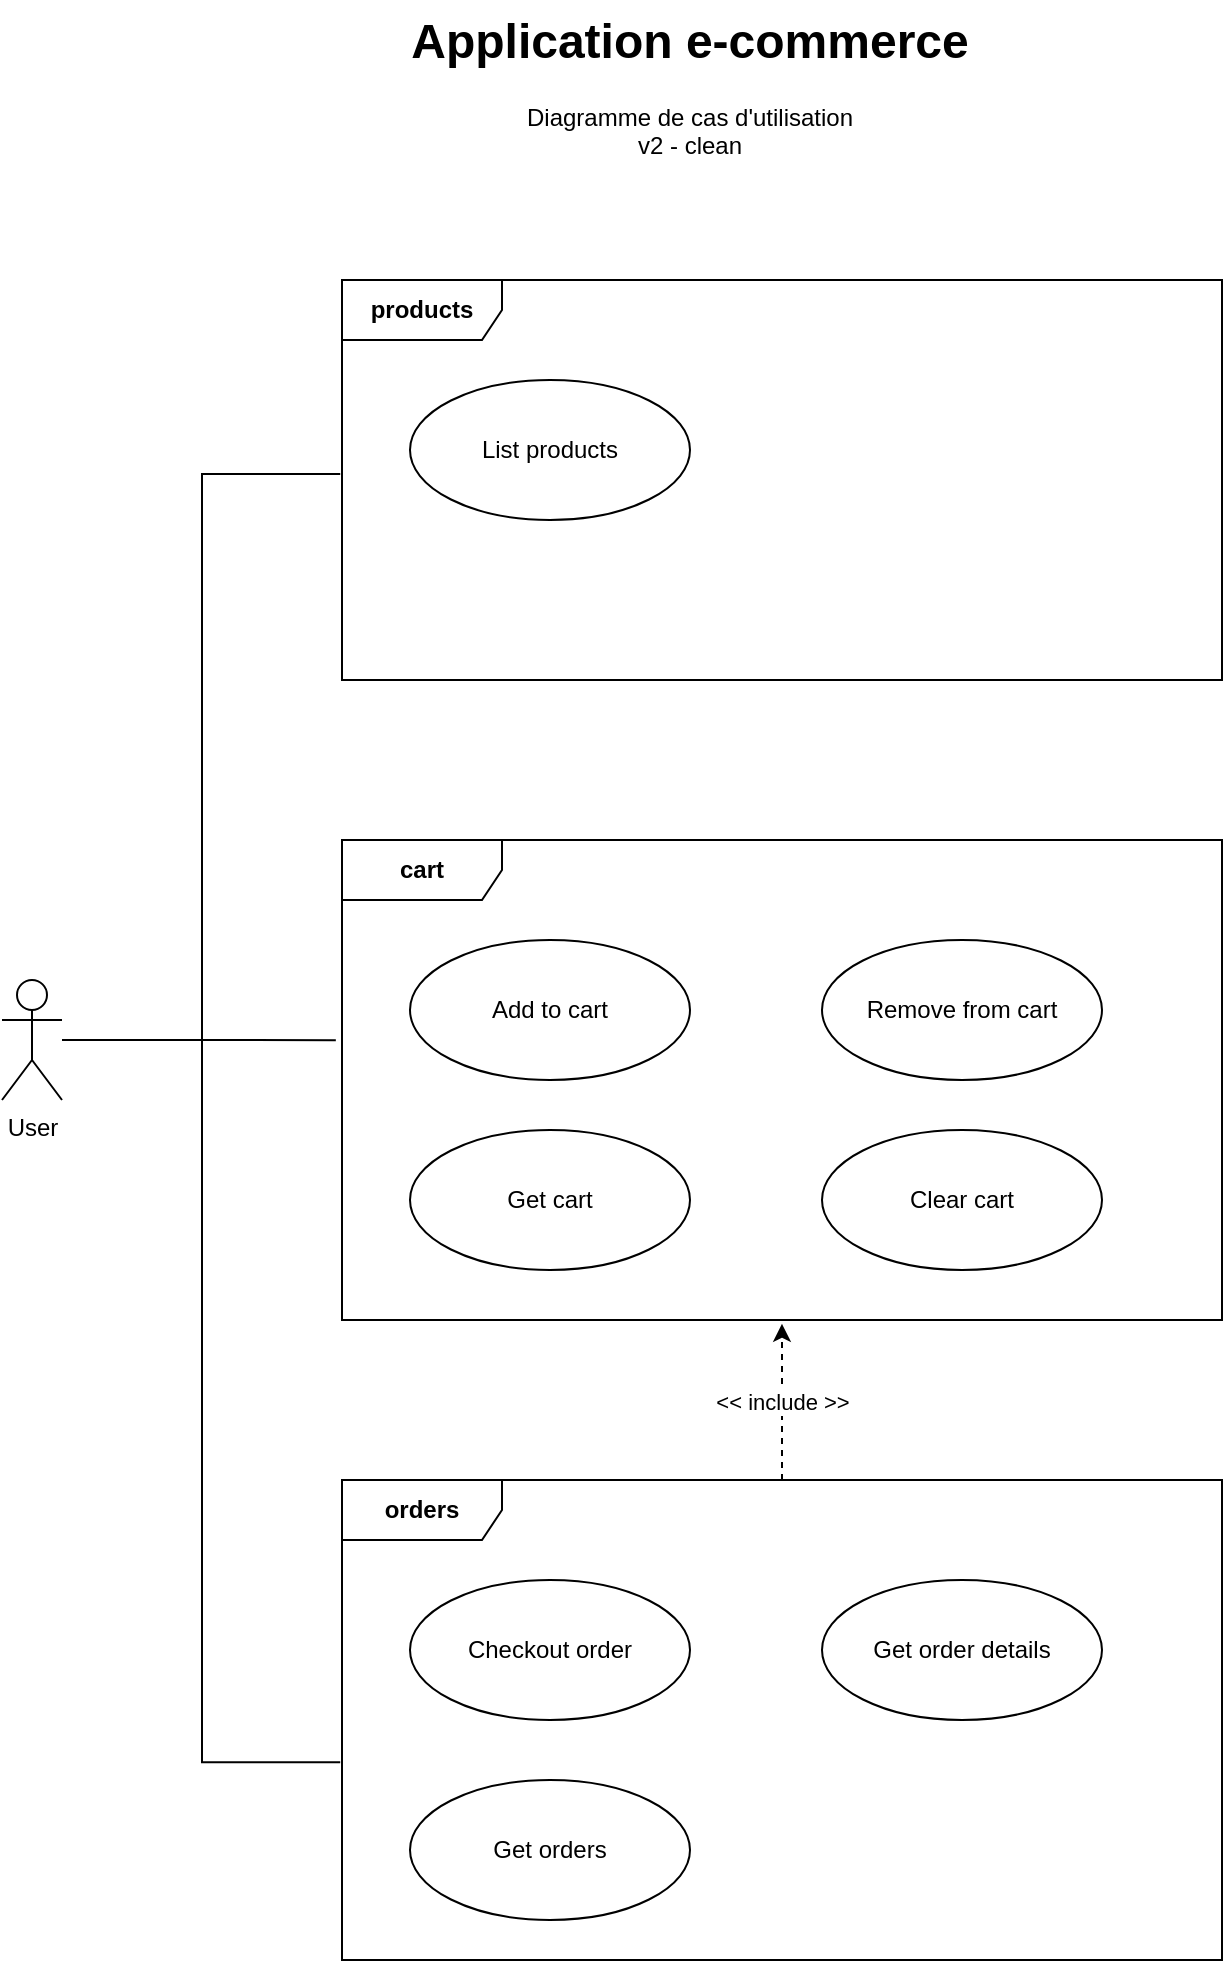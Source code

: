 <mxfile version="28.1.2">
  <diagram name="Page-1" id="e8_ZRab-alWl8BQBZMjT">
    <mxGraphModel dx="1298" dy="839" grid="1" gridSize="10" guides="1" tooltips="1" connect="1" arrows="1" fold="1" page="1" pageScale="1" pageWidth="827" pageHeight="1169" math="0" shadow="0">
      <root>
        <mxCell id="0" />
        <mxCell id="1" parent="0" />
        <mxCell id="Pu2UN6r3oj8S4vYEtYvr-1" value="&lt;h1 style=&quot;margin-top: 0px;&quot;&gt;Application e-commerce&lt;/h1&gt;&lt;p&gt;Diagramme de cas d&#39;utilisation&lt;br&gt;v2 - clean&lt;/p&gt;" style="text;html=1;whiteSpace=wrap;overflow=hidden;rounded=0;align=center;" vertex="1" parent="1">
          <mxGeometry x="266" y="20" width="296" height="100" as="geometry" />
        </mxCell>
        <mxCell id="Pu2UN6r3oj8S4vYEtYvr-2" value="User" style="shape=umlActor;verticalLabelPosition=bottom;verticalAlign=top;html=1;" vertex="1" parent="1">
          <mxGeometry x="70" y="510" width="30" height="60" as="geometry" />
        </mxCell>
        <mxCell id="Pu2UN6r3oj8S4vYEtYvr-3" value="&lt;b&gt;products&lt;/b&gt;" style="shape=umlFrame;whiteSpace=wrap;html=1;pointerEvents=0;width=80;height=30;" vertex="1" parent="1">
          <mxGeometry x="240" y="160" width="440" height="200" as="geometry" />
        </mxCell>
        <mxCell id="Pu2UN6r3oj8S4vYEtYvr-4" value="&lt;b&gt;cart&lt;/b&gt;" style="shape=umlFrame;whiteSpace=wrap;html=1;pointerEvents=0;width=80;height=30;" vertex="1" parent="1">
          <mxGeometry x="240" y="440" width="440" height="240" as="geometry" />
        </mxCell>
        <mxCell id="Pu2UN6r3oj8S4vYEtYvr-5" value="&lt;b&gt;orders&lt;/b&gt;" style="shape=umlFrame;whiteSpace=wrap;html=1;pointerEvents=0;width=80;height=30;" vertex="1" parent="1">
          <mxGeometry x="240" y="760" width="440" height="240" as="geometry" />
        </mxCell>
        <mxCell id="Pu2UN6r3oj8S4vYEtYvr-6" value="List products" style="ellipse;whiteSpace=wrap;html=1;" vertex="1" parent="1">
          <mxGeometry x="274" y="210" width="140" height="70" as="geometry" />
        </mxCell>
        <mxCell id="Pu2UN6r3oj8S4vYEtYvr-7" value="Add to cart" style="ellipse;whiteSpace=wrap;html=1;" vertex="1" parent="1">
          <mxGeometry x="274" y="490" width="140" height="70" as="geometry" />
        </mxCell>
        <mxCell id="Pu2UN6r3oj8S4vYEtYvr-8" value="Get cart" style="ellipse;whiteSpace=wrap;html=1;" vertex="1" parent="1">
          <mxGeometry x="274" y="585" width="140" height="70" as="geometry" />
        </mxCell>
        <mxCell id="Pu2UN6r3oj8S4vYEtYvr-9" value="Remove from cart" style="ellipse;whiteSpace=wrap;html=1;" vertex="1" parent="1">
          <mxGeometry x="480" y="490" width="140" height="70" as="geometry" />
        </mxCell>
        <mxCell id="Pu2UN6r3oj8S4vYEtYvr-10" value="Clear cart" style="ellipse;whiteSpace=wrap;html=1;" vertex="1" parent="1">
          <mxGeometry x="480" y="585" width="140" height="70" as="geometry" />
        </mxCell>
        <mxCell id="Pu2UN6r3oj8S4vYEtYvr-11" value="Checkout order" style="ellipse;whiteSpace=wrap;html=1;" vertex="1" parent="1">
          <mxGeometry x="274" y="810" width="140" height="70" as="geometry" />
        </mxCell>
        <mxCell id="Pu2UN6r3oj8S4vYEtYvr-12" value="Get orders" style="ellipse;whiteSpace=wrap;html=1;" vertex="1" parent="1">
          <mxGeometry x="274" y="910" width="140" height="70" as="geometry" />
        </mxCell>
        <mxCell id="Pu2UN6r3oj8S4vYEtYvr-13" value="Get order details" style="ellipse;whiteSpace=wrap;html=1;" vertex="1" parent="1">
          <mxGeometry x="480" y="810" width="140" height="70" as="geometry" />
        </mxCell>
        <mxCell id="Pu2UN6r3oj8S4vYEtYvr-14" style="edgeStyle=orthogonalEdgeStyle;rounded=0;orthogonalLoop=1;jettySize=auto;html=1;entryX=-0.002;entryY=0.485;entryDx=0;entryDy=0;entryPerimeter=0;endArrow=none;endFill=0;" edge="1" parent="1" source="Pu2UN6r3oj8S4vYEtYvr-2" target="Pu2UN6r3oj8S4vYEtYvr-3">
          <mxGeometry relative="1" as="geometry" />
        </mxCell>
        <mxCell id="Pu2UN6r3oj8S4vYEtYvr-15" style="edgeStyle=orthogonalEdgeStyle;rounded=0;orthogonalLoop=1;jettySize=auto;html=1;entryX=-0.007;entryY=0.417;entryDx=0;entryDy=0;entryPerimeter=0;endArrow=none;endFill=0;" edge="1" parent="1" source="Pu2UN6r3oj8S4vYEtYvr-2" target="Pu2UN6r3oj8S4vYEtYvr-4">
          <mxGeometry relative="1" as="geometry" />
        </mxCell>
        <mxCell id="Pu2UN6r3oj8S4vYEtYvr-16" style="edgeStyle=orthogonalEdgeStyle;rounded=0;orthogonalLoop=1;jettySize=auto;html=1;entryX=-0.002;entryY=0.588;entryDx=0;entryDy=0;entryPerimeter=0;endArrow=none;endFill=0;" edge="1" parent="1" source="Pu2UN6r3oj8S4vYEtYvr-2" target="Pu2UN6r3oj8S4vYEtYvr-5">
          <mxGeometry relative="1" as="geometry" />
        </mxCell>
        <mxCell id="Pu2UN6r3oj8S4vYEtYvr-17" style="edgeStyle=orthogonalEdgeStyle;rounded=0;orthogonalLoop=1;jettySize=auto;html=1;entryX=0.5;entryY=1.008;entryDx=0;entryDy=0;entryPerimeter=0;dashed=1;" edge="1" parent="1" source="Pu2UN6r3oj8S4vYEtYvr-5" target="Pu2UN6r3oj8S4vYEtYvr-4">
          <mxGeometry relative="1" as="geometry" />
        </mxCell>
        <mxCell id="Pu2UN6r3oj8S4vYEtYvr-18" value="&amp;lt;&amp;lt; include &amp;gt;&amp;gt;" style="edgeLabel;html=1;align=center;verticalAlign=middle;resizable=0;points=[];" vertex="1" connectable="0" parent="Pu2UN6r3oj8S4vYEtYvr-17">
          <mxGeometry x="-0.001" relative="1" as="geometry">
            <mxPoint as="offset" />
          </mxGeometry>
        </mxCell>
      </root>
    </mxGraphModel>
  </diagram>
</mxfile>
